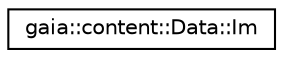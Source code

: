 digraph G
{
  edge [fontname="Helvetica",fontsize="10",labelfontname="Helvetica",labelfontsize="10"];
  node [fontname="Helvetica",fontsize="10",shape=record];
  rankdir=LR;
  Node1 [label="gaia::content::Data::Im",height=0.2,width=0.4,color="black", fillcolor="white", style="filled",URL="$df/d08/classgaia_1_1content_1_1_data_1_1_im.html",tooltip="A data kind representing an Im address."];
}
